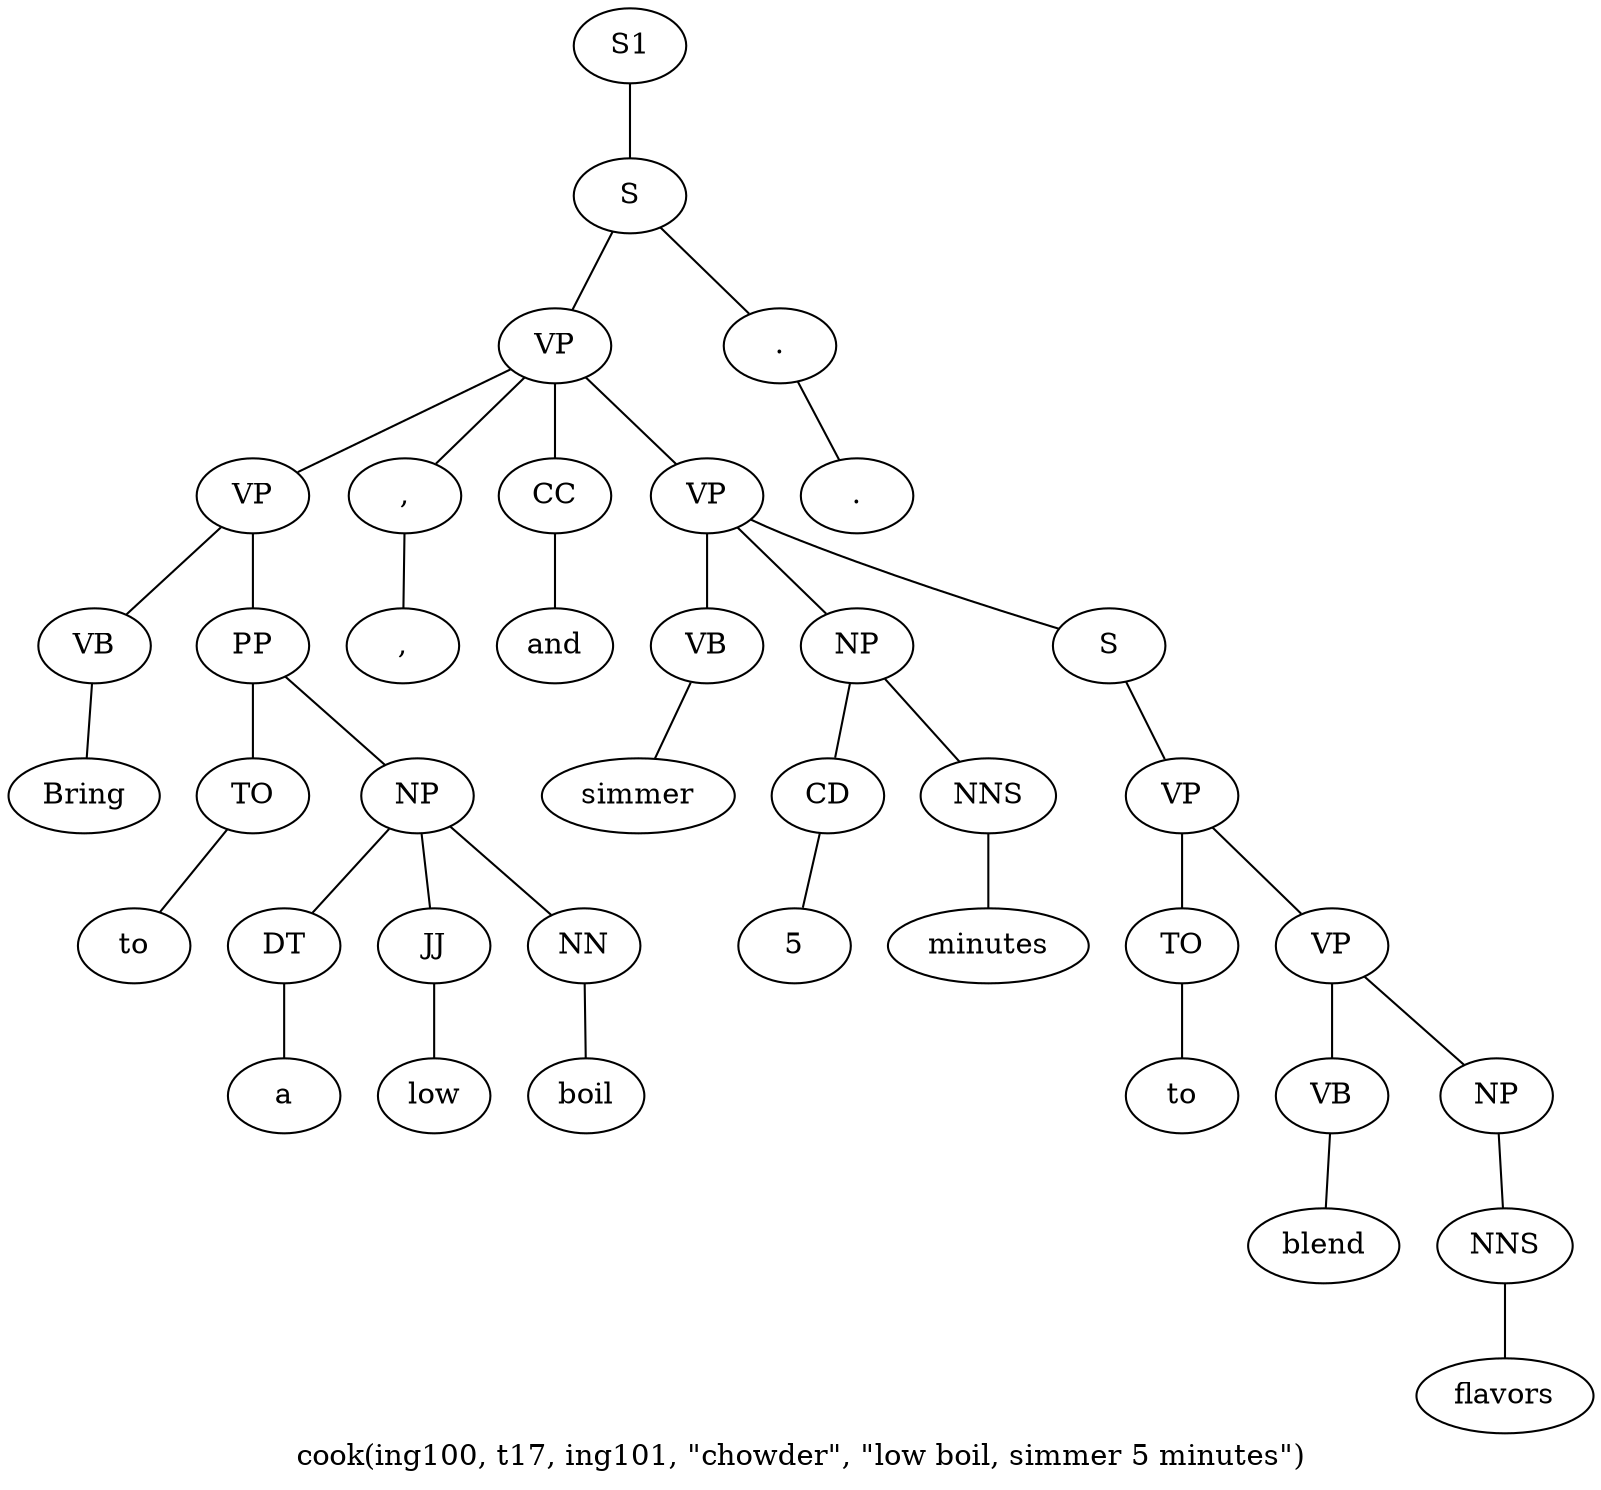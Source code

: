 graph SyntaxGraph {
	label = "cook(ing100, t17, ing101, \"chowder\", \"low boil, simmer 5 minutes\")";
	Node0 [label="S1"];
	Node1 [label="S"];
	Node2 [label="VP"];
	Node3 [label="VP"];
	Node4 [label="VB"];
	Node5 [label="Bring"];
	Node6 [label="PP"];
	Node7 [label="TO"];
	Node8 [label="to"];
	Node9 [label="NP"];
	Node10 [label="DT"];
	Node11 [label="a"];
	Node12 [label="JJ"];
	Node13 [label="low"];
	Node14 [label="NN"];
	Node15 [label="boil"];
	Node16 [label=","];
	Node17 [label=","];
	Node18 [label="CC"];
	Node19 [label="and"];
	Node20 [label="VP"];
	Node21 [label="VB"];
	Node22 [label="simmer"];
	Node23 [label="NP"];
	Node24 [label="CD"];
	Node25 [label="5"];
	Node26 [label="NNS"];
	Node27 [label="minutes"];
	Node28 [label="S"];
	Node29 [label="VP"];
	Node30 [label="TO"];
	Node31 [label="to"];
	Node32 [label="VP"];
	Node33 [label="VB"];
	Node34 [label="blend"];
	Node35 [label="NP"];
	Node36 [label="NNS"];
	Node37 [label="flavors"];
	Node38 [label="."];
	Node39 [label="."];

	Node0 -- Node1;
	Node1 -- Node2;
	Node1 -- Node38;
	Node2 -- Node3;
	Node2 -- Node16;
	Node2 -- Node18;
	Node2 -- Node20;
	Node3 -- Node4;
	Node3 -- Node6;
	Node4 -- Node5;
	Node6 -- Node7;
	Node6 -- Node9;
	Node7 -- Node8;
	Node9 -- Node10;
	Node9 -- Node12;
	Node9 -- Node14;
	Node10 -- Node11;
	Node12 -- Node13;
	Node14 -- Node15;
	Node16 -- Node17;
	Node18 -- Node19;
	Node20 -- Node21;
	Node20 -- Node23;
	Node20 -- Node28;
	Node21 -- Node22;
	Node23 -- Node24;
	Node23 -- Node26;
	Node24 -- Node25;
	Node26 -- Node27;
	Node28 -- Node29;
	Node29 -- Node30;
	Node29 -- Node32;
	Node30 -- Node31;
	Node32 -- Node33;
	Node32 -- Node35;
	Node33 -- Node34;
	Node35 -- Node36;
	Node36 -- Node37;
	Node38 -- Node39;
}